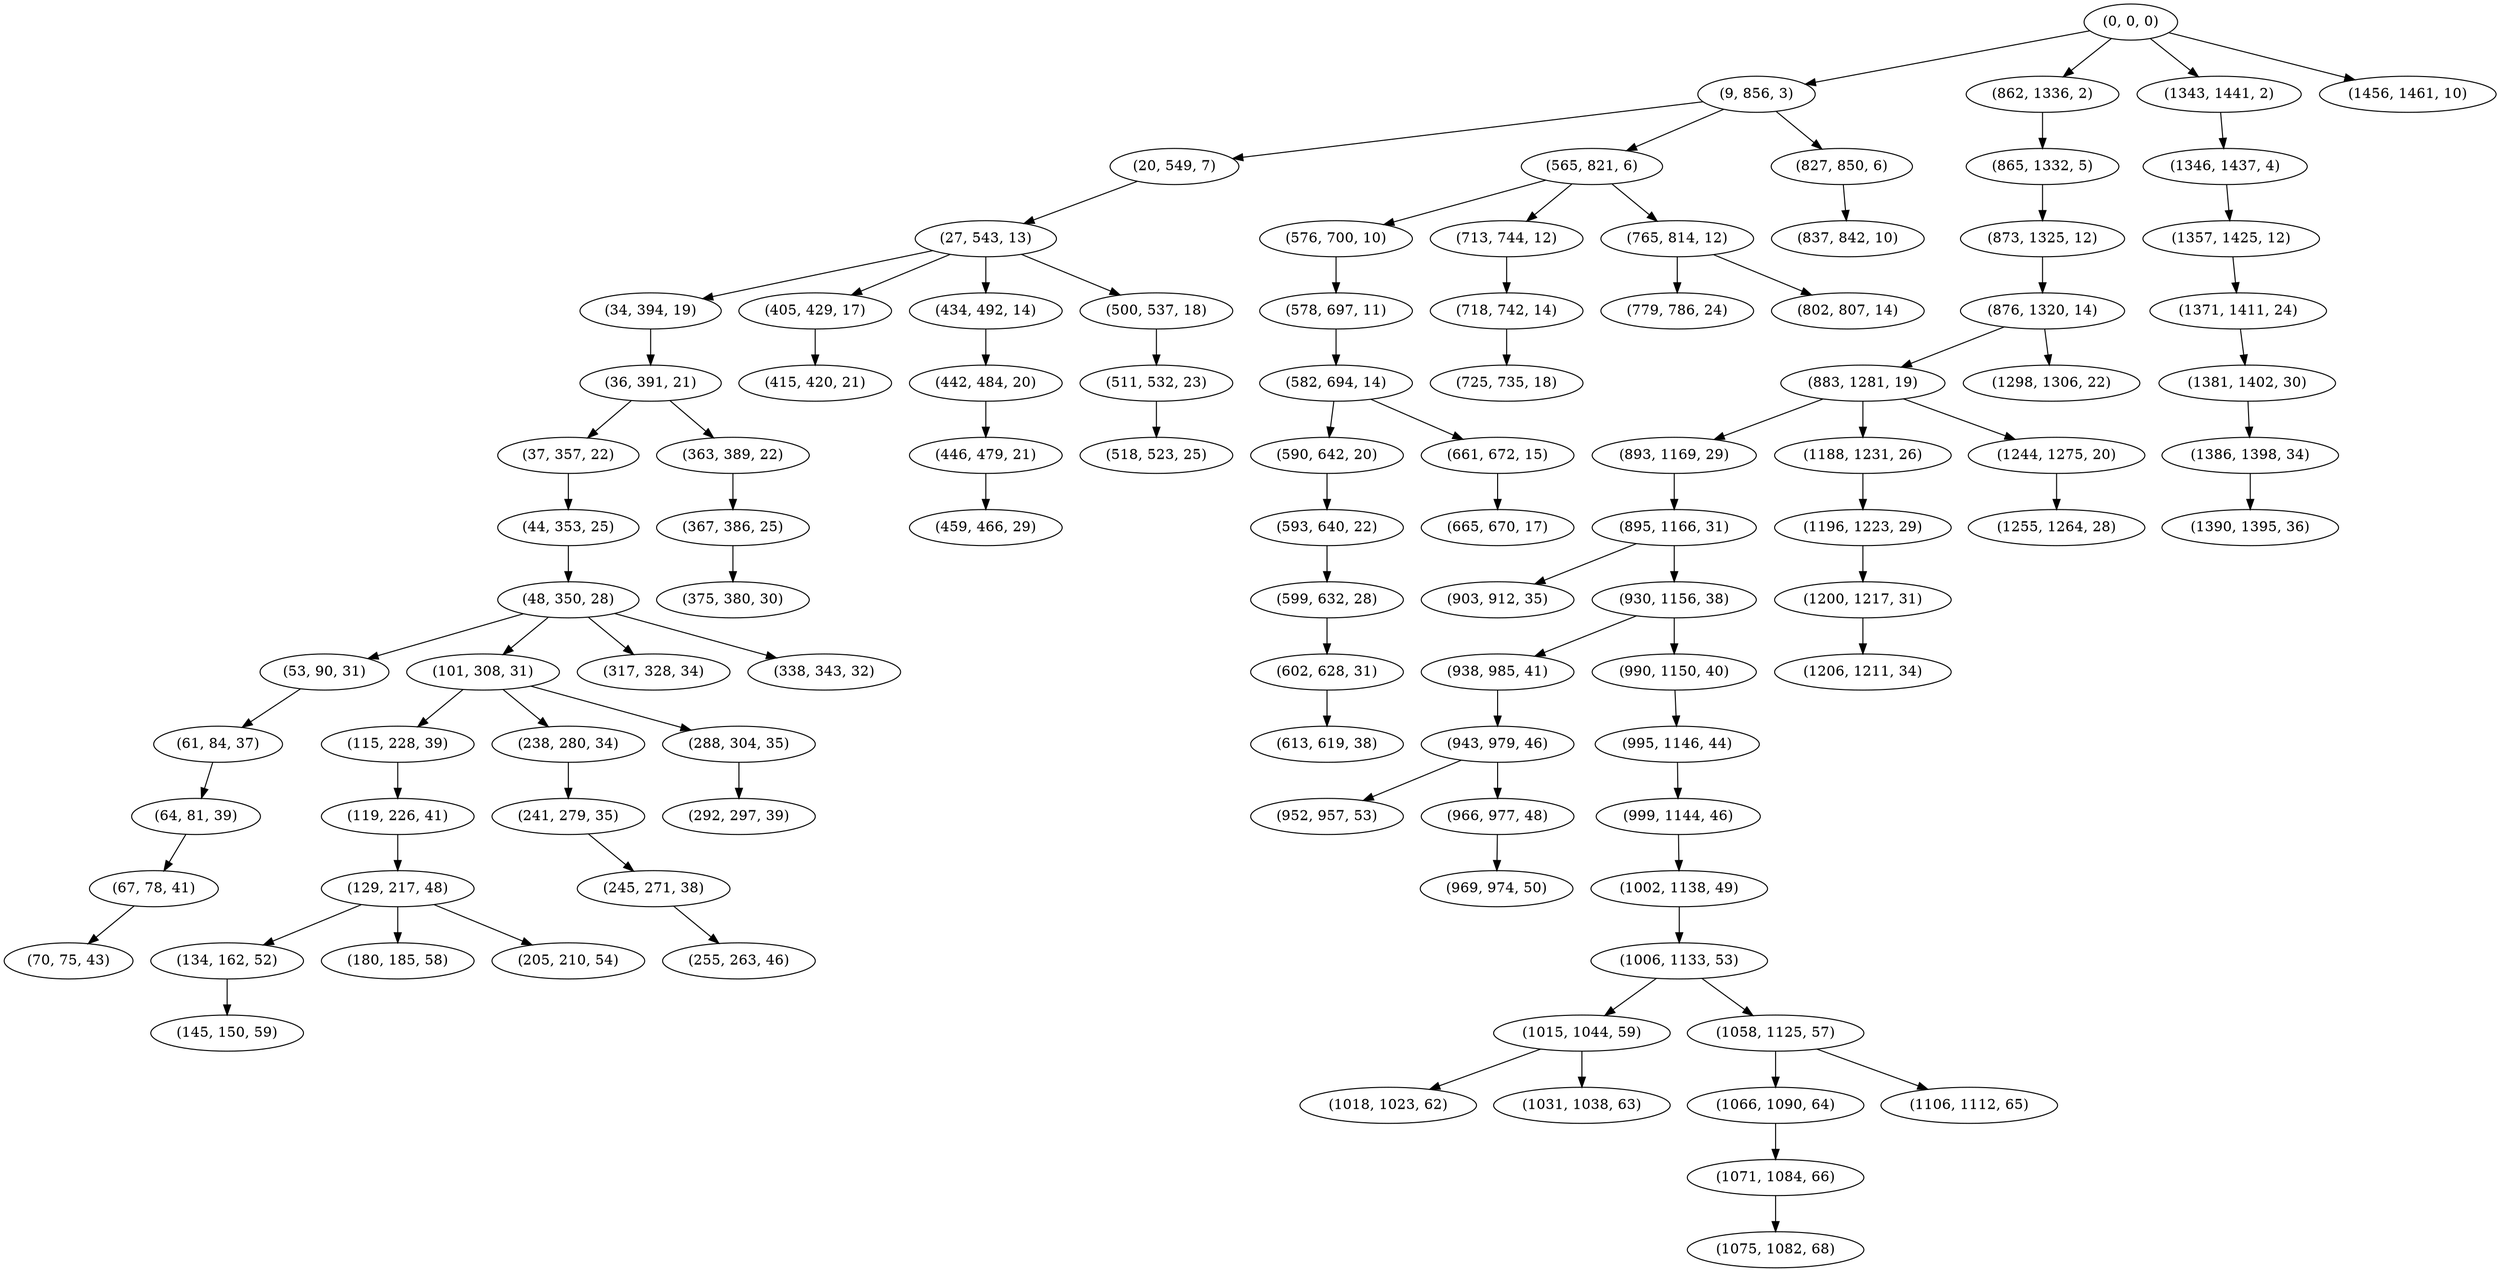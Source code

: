 digraph tree {
    "(0, 0, 0)";
    "(9, 856, 3)";
    "(20, 549, 7)";
    "(27, 543, 13)";
    "(34, 394, 19)";
    "(36, 391, 21)";
    "(37, 357, 22)";
    "(44, 353, 25)";
    "(48, 350, 28)";
    "(53, 90, 31)";
    "(61, 84, 37)";
    "(64, 81, 39)";
    "(67, 78, 41)";
    "(70, 75, 43)";
    "(101, 308, 31)";
    "(115, 228, 39)";
    "(119, 226, 41)";
    "(129, 217, 48)";
    "(134, 162, 52)";
    "(145, 150, 59)";
    "(180, 185, 58)";
    "(205, 210, 54)";
    "(238, 280, 34)";
    "(241, 279, 35)";
    "(245, 271, 38)";
    "(255, 263, 46)";
    "(288, 304, 35)";
    "(292, 297, 39)";
    "(317, 328, 34)";
    "(338, 343, 32)";
    "(363, 389, 22)";
    "(367, 386, 25)";
    "(375, 380, 30)";
    "(405, 429, 17)";
    "(415, 420, 21)";
    "(434, 492, 14)";
    "(442, 484, 20)";
    "(446, 479, 21)";
    "(459, 466, 29)";
    "(500, 537, 18)";
    "(511, 532, 23)";
    "(518, 523, 25)";
    "(565, 821, 6)";
    "(576, 700, 10)";
    "(578, 697, 11)";
    "(582, 694, 14)";
    "(590, 642, 20)";
    "(593, 640, 22)";
    "(599, 632, 28)";
    "(602, 628, 31)";
    "(613, 619, 38)";
    "(661, 672, 15)";
    "(665, 670, 17)";
    "(713, 744, 12)";
    "(718, 742, 14)";
    "(725, 735, 18)";
    "(765, 814, 12)";
    "(779, 786, 24)";
    "(802, 807, 14)";
    "(827, 850, 6)";
    "(837, 842, 10)";
    "(862, 1336, 2)";
    "(865, 1332, 5)";
    "(873, 1325, 12)";
    "(876, 1320, 14)";
    "(883, 1281, 19)";
    "(893, 1169, 29)";
    "(895, 1166, 31)";
    "(903, 912, 35)";
    "(930, 1156, 38)";
    "(938, 985, 41)";
    "(943, 979, 46)";
    "(952, 957, 53)";
    "(966, 977, 48)";
    "(969, 974, 50)";
    "(990, 1150, 40)";
    "(995, 1146, 44)";
    "(999, 1144, 46)";
    "(1002, 1138, 49)";
    "(1006, 1133, 53)";
    "(1015, 1044, 59)";
    "(1018, 1023, 62)";
    "(1031, 1038, 63)";
    "(1058, 1125, 57)";
    "(1066, 1090, 64)";
    "(1071, 1084, 66)";
    "(1075, 1082, 68)";
    "(1106, 1112, 65)";
    "(1188, 1231, 26)";
    "(1196, 1223, 29)";
    "(1200, 1217, 31)";
    "(1206, 1211, 34)";
    "(1244, 1275, 20)";
    "(1255, 1264, 28)";
    "(1298, 1306, 22)";
    "(1343, 1441, 2)";
    "(1346, 1437, 4)";
    "(1357, 1425, 12)";
    "(1371, 1411, 24)";
    "(1381, 1402, 30)";
    "(1386, 1398, 34)";
    "(1390, 1395, 36)";
    "(1456, 1461, 10)";
    "(0, 0, 0)" -> "(9, 856, 3)";
    "(0, 0, 0)" -> "(862, 1336, 2)";
    "(0, 0, 0)" -> "(1343, 1441, 2)";
    "(0, 0, 0)" -> "(1456, 1461, 10)";
    "(9, 856, 3)" -> "(20, 549, 7)";
    "(9, 856, 3)" -> "(565, 821, 6)";
    "(9, 856, 3)" -> "(827, 850, 6)";
    "(20, 549, 7)" -> "(27, 543, 13)";
    "(27, 543, 13)" -> "(34, 394, 19)";
    "(27, 543, 13)" -> "(405, 429, 17)";
    "(27, 543, 13)" -> "(434, 492, 14)";
    "(27, 543, 13)" -> "(500, 537, 18)";
    "(34, 394, 19)" -> "(36, 391, 21)";
    "(36, 391, 21)" -> "(37, 357, 22)";
    "(36, 391, 21)" -> "(363, 389, 22)";
    "(37, 357, 22)" -> "(44, 353, 25)";
    "(44, 353, 25)" -> "(48, 350, 28)";
    "(48, 350, 28)" -> "(53, 90, 31)";
    "(48, 350, 28)" -> "(101, 308, 31)";
    "(48, 350, 28)" -> "(317, 328, 34)";
    "(48, 350, 28)" -> "(338, 343, 32)";
    "(53, 90, 31)" -> "(61, 84, 37)";
    "(61, 84, 37)" -> "(64, 81, 39)";
    "(64, 81, 39)" -> "(67, 78, 41)";
    "(67, 78, 41)" -> "(70, 75, 43)";
    "(101, 308, 31)" -> "(115, 228, 39)";
    "(101, 308, 31)" -> "(238, 280, 34)";
    "(101, 308, 31)" -> "(288, 304, 35)";
    "(115, 228, 39)" -> "(119, 226, 41)";
    "(119, 226, 41)" -> "(129, 217, 48)";
    "(129, 217, 48)" -> "(134, 162, 52)";
    "(129, 217, 48)" -> "(180, 185, 58)";
    "(129, 217, 48)" -> "(205, 210, 54)";
    "(134, 162, 52)" -> "(145, 150, 59)";
    "(238, 280, 34)" -> "(241, 279, 35)";
    "(241, 279, 35)" -> "(245, 271, 38)";
    "(245, 271, 38)" -> "(255, 263, 46)";
    "(288, 304, 35)" -> "(292, 297, 39)";
    "(363, 389, 22)" -> "(367, 386, 25)";
    "(367, 386, 25)" -> "(375, 380, 30)";
    "(405, 429, 17)" -> "(415, 420, 21)";
    "(434, 492, 14)" -> "(442, 484, 20)";
    "(442, 484, 20)" -> "(446, 479, 21)";
    "(446, 479, 21)" -> "(459, 466, 29)";
    "(500, 537, 18)" -> "(511, 532, 23)";
    "(511, 532, 23)" -> "(518, 523, 25)";
    "(565, 821, 6)" -> "(576, 700, 10)";
    "(565, 821, 6)" -> "(713, 744, 12)";
    "(565, 821, 6)" -> "(765, 814, 12)";
    "(576, 700, 10)" -> "(578, 697, 11)";
    "(578, 697, 11)" -> "(582, 694, 14)";
    "(582, 694, 14)" -> "(590, 642, 20)";
    "(582, 694, 14)" -> "(661, 672, 15)";
    "(590, 642, 20)" -> "(593, 640, 22)";
    "(593, 640, 22)" -> "(599, 632, 28)";
    "(599, 632, 28)" -> "(602, 628, 31)";
    "(602, 628, 31)" -> "(613, 619, 38)";
    "(661, 672, 15)" -> "(665, 670, 17)";
    "(713, 744, 12)" -> "(718, 742, 14)";
    "(718, 742, 14)" -> "(725, 735, 18)";
    "(765, 814, 12)" -> "(779, 786, 24)";
    "(765, 814, 12)" -> "(802, 807, 14)";
    "(827, 850, 6)" -> "(837, 842, 10)";
    "(862, 1336, 2)" -> "(865, 1332, 5)";
    "(865, 1332, 5)" -> "(873, 1325, 12)";
    "(873, 1325, 12)" -> "(876, 1320, 14)";
    "(876, 1320, 14)" -> "(883, 1281, 19)";
    "(876, 1320, 14)" -> "(1298, 1306, 22)";
    "(883, 1281, 19)" -> "(893, 1169, 29)";
    "(883, 1281, 19)" -> "(1188, 1231, 26)";
    "(883, 1281, 19)" -> "(1244, 1275, 20)";
    "(893, 1169, 29)" -> "(895, 1166, 31)";
    "(895, 1166, 31)" -> "(903, 912, 35)";
    "(895, 1166, 31)" -> "(930, 1156, 38)";
    "(930, 1156, 38)" -> "(938, 985, 41)";
    "(930, 1156, 38)" -> "(990, 1150, 40)";
    "(938, 985, 41)" -> "(943, 979, 46)";
    "(943, 979, 46)" -> "(952, 957, 53)";
    "(943, 979, 46)" -> "(966, 977, 48)";
    "(966, 977, 48)" -> "(969, 974, 50)";
    "(990, 1150, 40)" -> "(995, 1146, 44)";
    "(995, 1146, 44)" -> "(999, 1144, 46)";
    "(999, 1144, 46)" -> "(1002, 1138, 49)";
    "(1002, 1138, 49)" -> "(1006, 1133, 53)";
    "(1006, 1133, 53)" -> "(1015, 1044, 59)";
    "(1006, 1133, 53)" -> "(1058, 1125, 57)";
    "(1015, 1044, 59)" -> "(1018, 1023, 62)";
    "(1015, 1044, 59)" -> "(1031, 1038, 63)";
    "(1058, 1125, 57)" -> "(1066, 1090, 64)";
    "(1058, 1125, 57)" -> "(1106, 1112, 65)";
    "(1066, 1090, 64)" -> "(1071, 1084, 66)";
    "(1071, 1084, 66)" -> "(1075, 1082, 68)";
    "(1188, 1231, 26)" -> "(1196, 1223, 29)";
    "(1196, 1223, 29)" -> "(1200, 1217, 31)";
    "(1200, 1217, 31)" -> "(1206, 1211, 34)";
    "(1244, 1275, 20)" -> "(1255, 1264, 28)";
    "(1343, 1441, 2)" -> "(1346, 1437, 4)";
    "(1346, 1437, 4)" -> "(1357, 1425, 12)";
    "(1357, 1425, 12)" -> "(1371, 1411, 24)";
    "(1371, 1411, 24)" -> "(1381, 1402, 30)";
    "(1381, 1402, 30)" -> "(1386, 1398, 34)";
    "(1386, 1398, 34)" -> "(1390, 1395, 36)";
}
